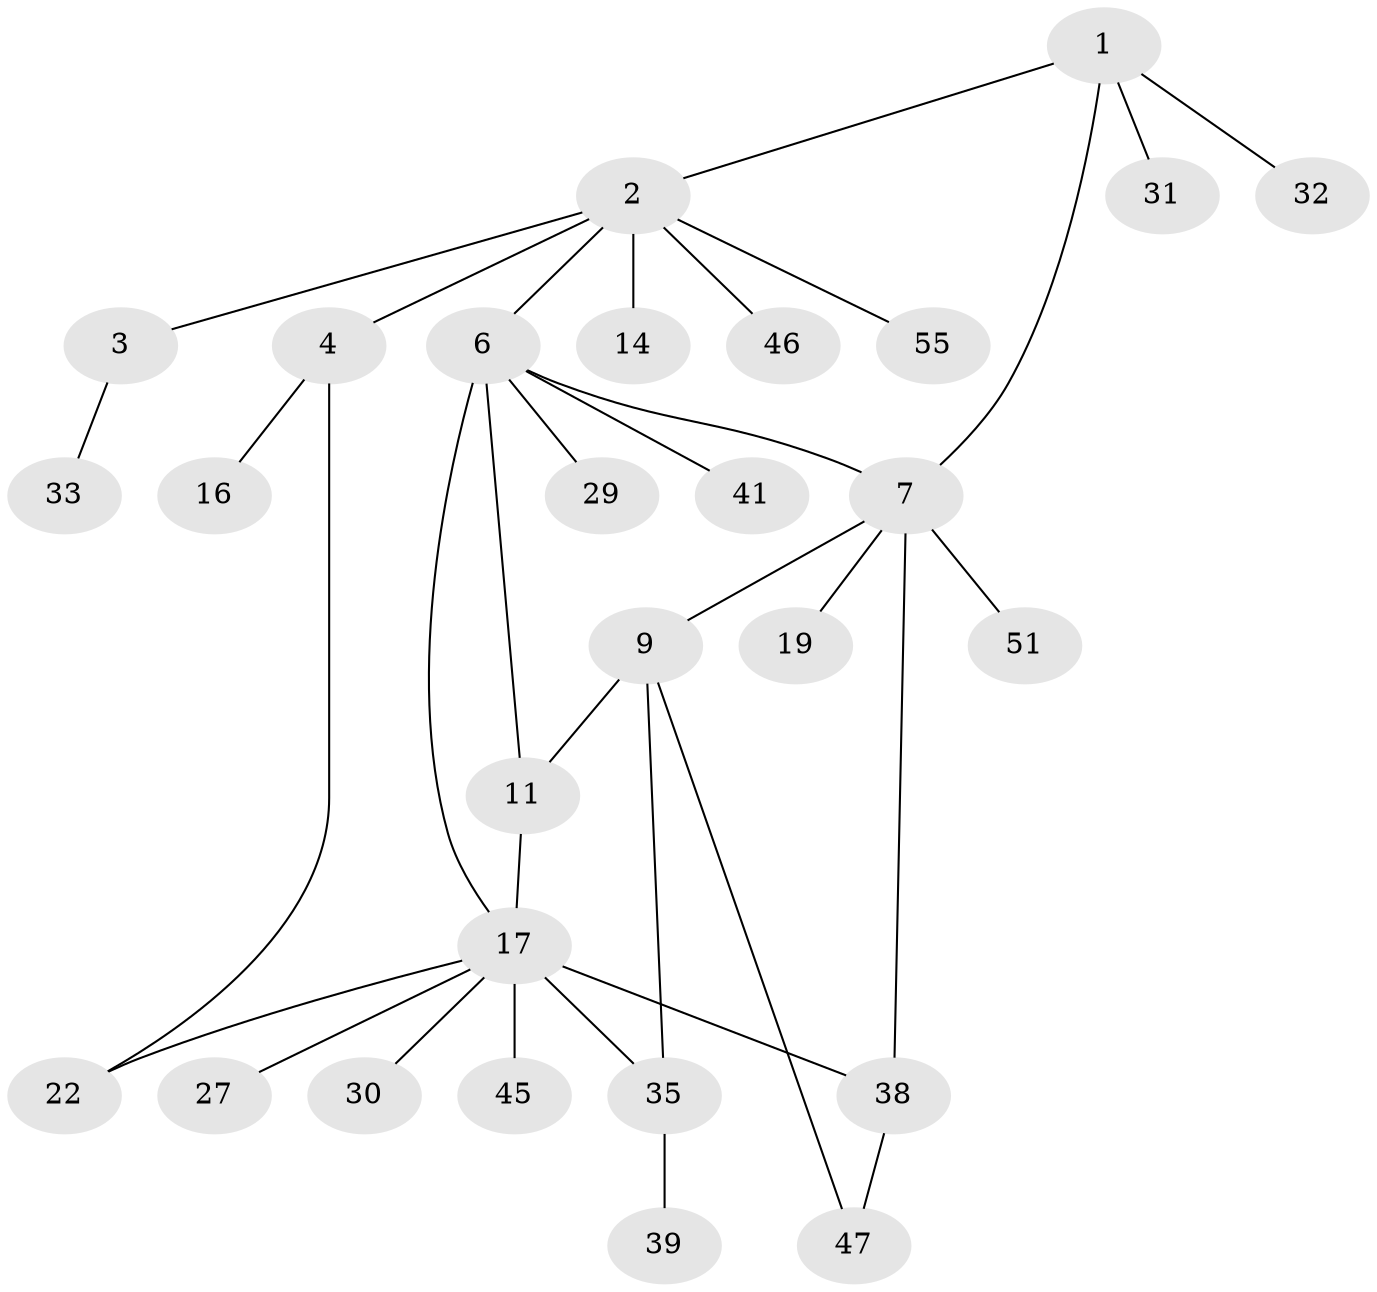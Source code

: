 // original degree distribution, {4: 0.08771929824561403, 7: 0.017543859649122806, 2: 0.2807017543859649, 3: 0.21052631578947367, 5: 0.05263157894736842, 1: 0.3508771929824561}
// Generated by graph-tools (version 1.1) at 2025/13/03/09/25 04:13:31]
// undirected, 28 vertices, 34 edges
graph export_dot {
graph [start="1"]
  node [color=gray90,style=filled];
  1;
  2 [super="+5+26"];
  3;
  4;
  6 [super="+10"];
  7 [super="+13+8+44"];
  9 [super="+56+21"];
  11 [super="+28"];
  14;
  16;
  17 [super="+18"];
  19;
  22 [super="+23"];
  27 [super="+36"];
  29;
  30;
  31 [super="+52+49"];
  32;
  33;
  35 [super="+48"];
  38;
  39;
  41;
  45;
  46;
  47;
  51;
  55;
  1 -- 2;
  1 -- 7;
  1 -- 31;
  1 -- 32;
  2 -- 3;
  2 -- 4;
  2 -- 14;
  2 -- 46;
  2 -- 6;
  2 -- 55;
  3 -- 33;
  4 -- 16;
  4 -- 22;
  6 -- 17;
  6 -- 7;
  6 -- 41;
  6 -- 11;
  6 -- 29;
  7 -- 9;
  7 -- 38;
  7 -- 19;
  7 -- 51;
  9 -- 11;
  9 -- 35;
  9 -- 47;
  11 -- 17;
  17 -- 38 [weight=2];
  17 -- 45 [weight=2];
  17 -- 22;
  17 -- 27;
  17 -- 30;
  17 -- 35;
  35 -- 39;
  38 -- 47;
}

